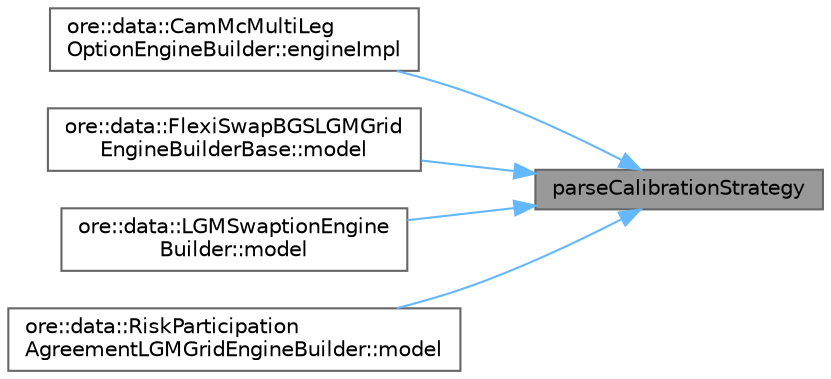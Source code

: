 digraph "parseCalibrationStrategy"
{
 // INTERACTIVE_SVG=YES
 // LATEX_PDF_SIZE
  bgcolor="transparent";
  edge [fontname=Helvetica,fontsize=10,labelfontname=Helvetica,labelfontsize=10];
  node [fontname=Helvetica,fontsize=10,shape=box,height=0.2,width=0.4];
  rankdir="RL";
  Node1 [label="parseCalibrationStrategy",height=0.2,width=0.4,color="gray40", fillcolor="grey60", style="filled", fontcolor="black",tooltip="Convert calibration strategy string into enumerated class value."];
  Node1 -> Node2 [dir="back",color="steelblue1",style="solid"];
  Node2 [label="ore::data::CamMcMultiLeg\lOptionEngineBuilder::engineImpl",height=0.2,width=0.4,color="grey40", fillcolor="white", style="filled",URL="$classore_1_1data_1_1_cam_mc_multi_leg_option_engine_builder.html#a9e0c22676d210fe5cbcca2b0c18c8353",tooltip=" "];
  Node1 -> Node3 [dir="back",color="steelblue1",style="solid"];
  Node3 [label="ore::data::FlexiSwapBGSLGMGrid\lEngineBuilderBase::model",height=0.2,width=0.4,color="grey40", fillcolor="white", style="filled",URL="$classore_1_1data_1_1_flexi_swap_b_g_s_l_g_m_grid_engine_builder_base.html#abc0651f3e138d26037b7f70753c8f1a6",tooltip=" "];
  Node1 -> Node4 [dir="back",color="steelblue1",style="solid"];
  Node4 [label="ore::data::LGMSwaptionEngine\lBuilder::model",height=0.2,width=0.4,color="grey40", fillcolor="white", style="filled",URL="$classore_1_1data_1_1_l_g_m_swaption_engine_builder.html#a15d5bfbc8a8dc9f2485f9b941b26ff91",tooltip=" "];
  Node1 -> Node5 [dir="back",color="steelblue1",style="solid"];
  Node5 [label="ore::data::RiskParticipation\lAgreementLGMGridEngineBuilder::model",height=0.2,width=0.4,color="grey40", fillcolor="white", style="filled",URL="$classore_1_1data_1_1_risk_participation_agreement_l_g_m_grid_engine_builder.html#a29e3df272decd45b35d8fe08ef7308e0",tooltip=" "];
}

